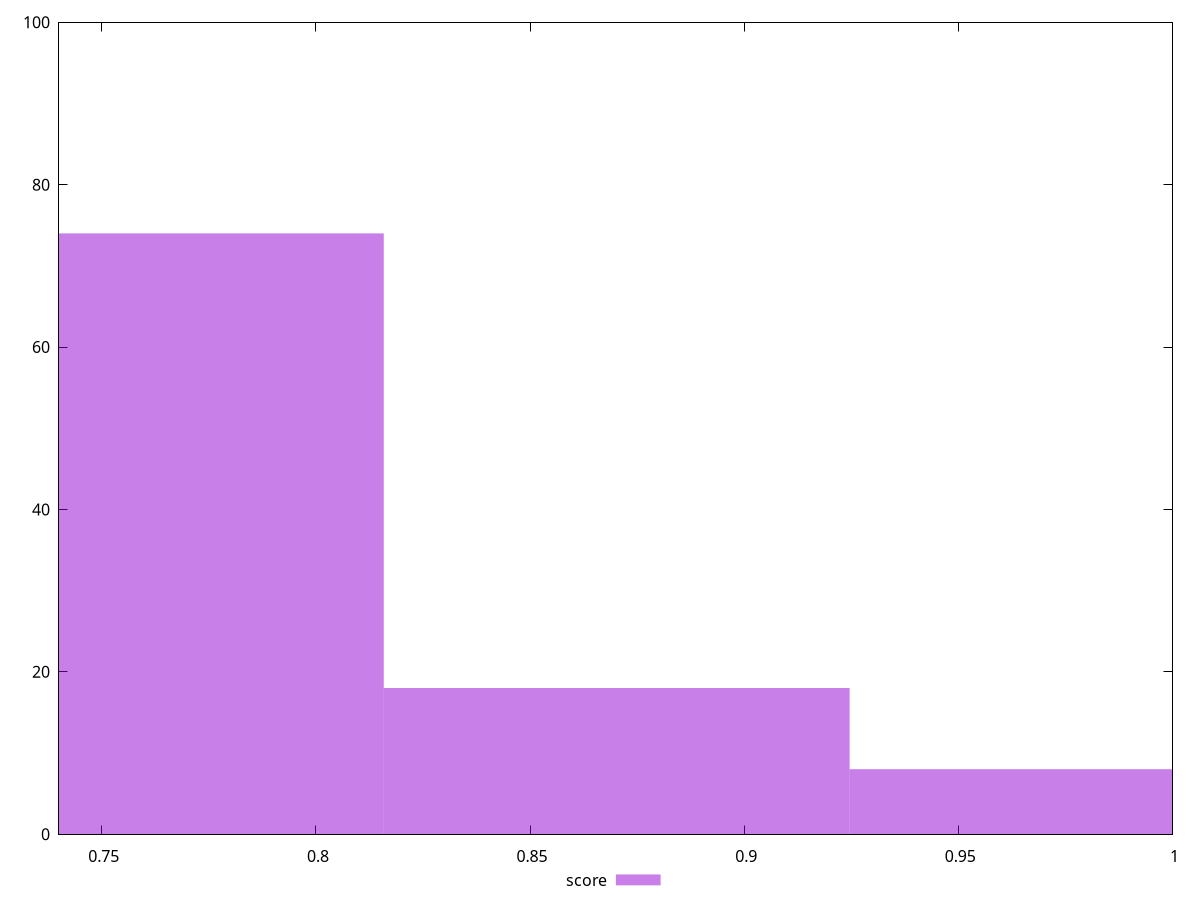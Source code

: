 reset

$score <<EOF
0.7614427964007945 74
0.8702203387437651 18
0.9789978810867358 8
EOF

set key outside below
set boxwidth 0.10877754234297064
set xrange [0.74:1]
set yrange [0:100]
set trange [0:100]
set style fill transparent solid 0.5 noborder
set terminal svg size 640, 490 enhanced background rgb 'white'
set output "reprap/uses-rel-preconnect/samples/pages+cached+noexternal+nomedia+nocss/score/histogram.svg"

plot $score title "score" with boxes

reset
